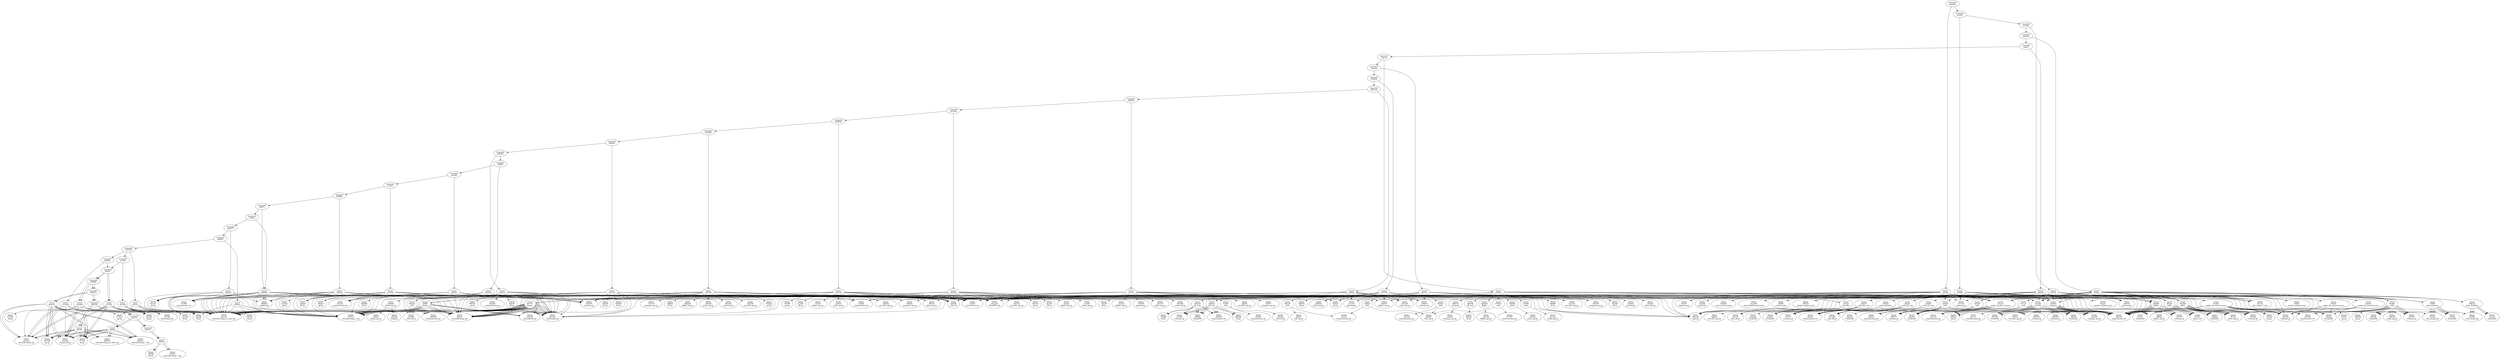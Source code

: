 digraph G {
    "[commit]\n8dedae" -> "[tree]\naefd2b"
    "[tree]\naefd2b" -> "[blob]\nf3c991\nIngress.yaml"
    "[tree]\naefd2b" -> "[blob]\n67a1a8\nREADME.md"
    "[tree]\naefd2b" -> "[tree]\n7aa445\naircrafts"
    "[tree]\n7aa445\naircrafts" -> "[blob]\n0b7f0b\nDockerfile"
    "[tree]\n7aa445\naircrafts" -> "[blob]\nf2451c\naircrafts_api.py"
    "[tree]\n7aa445\naircrafts" -> "[blob]\ndbe52f\nrequirements.txt"
    "[tree]\n7aa445\naircrafts" -> "[blob]\n465b26\nschemas.py"
    "[tree]\naefd2b" -> "[blob]\nba3e98\nauth-database-pod.yaml"
    "[tree]\naefd2b" -> "[tree]\nabf2b9\nauth"
    "[tree]\nabf2b9\nauth" -> "[blob]\n2f4360\nDockerfile"
    "[tree]\nabf2b9\nauth" -> "[blob]\nac9553\nauthentication.py"
    "[tree]\nabf2b9\nauth" -> "[blob]\ndbe52f\nrequirements.txt"
    "[tree]\nabf2b9\nauth" -> "[blob]\n446f15\nschemas.py"
    "[tree]\naefd2b" -> "[tree]\n076ff7\nauth_database"
    "[tree]\n076ff7\nauth_database" -> "[blob]\nc02ed1\nDockerfile"
    "[tree]\n076ff7\nauth_database" -> "[blob]\n751fe2\nauth_dump.sql"
    "[tree]\naefd2b" -> "[tree]\na38c67\nauth_db_cont"
    "[tree]\na38c67\nauth_db_cont" -> "[blob]\nf1e605\nDockerfile"
    "[tree]\na38c67\nauth_db_cont" -> "[blob]\nf0c538\nauth_db.py"
    "[tree]\na38c67\nauth_db_cont" -> "[blob]\n6d4cef\nrequirements.txt"
    "[tree]\na38c67\nauth_db_cont" -> "[blob]\n7921c1\nschemas.py"
    "[tree]\naefd2b" -> "[blob]\n9ea0e8\nauth_service.yaml"
    "[tree]\naefd2b" -> "[tree]\n22069a\ncompany"
    "[tree]\n22069a\ncompany" -> "[blob]\nc082f0\nDockerfile"
    "[tree]\n22069a\ncompany" -> "[blob]\nfa22d9\ncompany_api.py"
    "[tree]\n22069a\ncompany" -> "[blob]\ndbe52f\nrequirements.txt"
    "[tree]\n22069a\ncompany" -> "[blob]\n6446bf\nschemas.py"
    "[tree]\naefd2b" -> "[tree]\nb0b5a5\ndb_cont"
    "[tree]\nb0b5a5\ndb_cont" -> "[blob]\ne8f8b9\nDockerfile"
    "[tree]\nb0b5a5\ndb_cont" -> "[blob]\n75efd6\ndb.py"
    "[tree]\nb0b5a5\ndb_cont" -> "[blob]\n0408e0\nrequirements.txt"
    "[tree]\nb0b5a5\ndb_cont" -> "[blob]\ne524f3\nschemas.py"
    "[tree]\naefd2b" -> "[blob]\ndf7ca0\ndoc_comp_v1.yml"
    "[tree]\naefd2b" -> "[blob]\ne9532f\ndocker-compose.yml"
    "[tree]\naefd2b" -> "[tree]\nb0e751\ndumps"
    "[tree]\nb0e751\ndumps" -> "[blob]\n6421ba\nback-dump.sql"
    "[tree]\nb0e751\ndumps" -> "[blob]\na5a356\nmariadb-du.sql"
    "[tree]\nb0e751\ndumps" -> "[blob]\n398cb7\nmariadb-dump.sql"
    "[tree]\nb0e751\ndumps" -> "[blob]\na70537\nmariadb-dump_1.sql"
    "[tree]\nb0e751\ndumps" -> "[blob]\n8cbc6a\nmariadb-dump_no_data.sql"
    "[tree]\naefd2b" -> "[tree]\nefb486\nflights"
    "[tree]\nefb486\nflights" -> "[blob]\n0cf1ec\nDockerfile"
    "[tree]\nefb486\nflights" -> "[blob]\n99fb2b\nflights_api.py"
    "[tree]\nefb486\nflights" -> "[blob]\ndbe52f\nrequirements.txt"
    "[tree]\nefb486\nflights" -> "[blob]\n130355\nschemas.py"
    "[tree]\naefd2b" -> "[blob]\n1d17d7\ngateway.py"
    "[tree]\naefd2b" -> "[blob]\n092aa6\nlogic.py"
    "[tree]\naefd2b" -> "[tree]\n279b45\nmain_database"
    "[tree]\n279b45\nmain_database" -> "[blob]\n4a9a4b\nDockerfile"
    "[tree]\n279b45\nmain_database" -> "[blob]\n9f7f68\nback_dump.sql"
    "[tree]\naefd2b" -> "[tree]\n38dafe\nnginx"
    "[tree]\n38dafe\nnginx" -> "[blob]\n510fb7\nnginx.conf"
    "[tree]\naefd2b" -> "[tree]\n36cdb8\npilots"
    "[tree]\n36cdb8\npilots" -> "[blob]\n3df8e3\nDockerfile"
    "[tree]\n36cdb8\npilots" -> "[blob]\n0f3e5c\npilots_api.py"
    "[tree]\n36cdb8\npilots" -> "[blob]\ndbe52f\nrequirements.txt"
    "[tree]\n36cdb8\npilots" -> "[blob]\n759e90\nschemas.py"
    "[tree]\naefd2b" -> "[blob]\n9ce54f\npod.yaml"
    "[tree]\naefd2b" -> "[tree]\nfec864\nranks"
    "[tree]\nfec864\nranks" -> "[blob]\n56ef29\nDockerfile"
    "[tree]\nfec864\nranks" -> "[blob]\n7bbb34\nranks_api.py"
    "[tree]\nfec864\nranks" -> "[blob]\ndbe52f\nrequirements.txt"
    "[tree]\nfec864\nranks" -> "[blob]\n2b3f74\nschemas.py"
    "[tree]\naefd2b" -> "[blob]\ndbe52f\nrequirements.txt"
    "[tree]\naefd2b" -> "[blob]\n38c5ab\nschemas.py"
    "[tree]\naefd2b" -> "[blob]\na66ff5\nservice.yaml"
    "[tree]\naefd2b" -> "[tree]\n18cae3\nsingle_api_last_version"
    "[tree]\n18cae3\nsingle_api_last_version" -> "[blob]\n3db6a3\napi.py"
    "[tree]\naefd2b" -> "[tree]\n9e46cf\nsingle_api_microservices"
    "[tree]\n9e46cf\nsingle_api_microservices" -> "[blob]\nf5e5ed\nDockerfile"
    "[tree]\n9e46cf\nsingle_api_microservices" -> "[blob]\nc23bc6\napi.py"
    "[tree]\n9e46cf\nsingle_api_microservices" -> "[blob]\n092aa6\nlogic.py"
    "[tree]\n9e46cf\nsingle_api_microservices" -> "[blob]\ned3338\nrequirements.txt"
    "[tree]\n9e46cf\nsingle_api_microservices" -> "[blob]\n38c5ab\nschemas.py"
    "[tree]\naefd2b" -> "[blob]\n4a05fb\nstart.sh"
    "[tree]\naefd2b" -> "[blob]\nc1d4b1\ntravelot.service"
    "[commit]\n8dedae" -> "[commit]\nca2e82"
    "[commit]\nca2e82" -> "[tree]\n5f3d96"
    "[tree]\n5f3d96" -> "[blob]\nf3c991\nIngress.yaml"
    "[tree]\n5f3d96" -> "[blob]\n67a1a8\nREADME.md"
    "[tree]\n5f3d96" -> "[tree]\n7aa445\naircrafts"
    "[tree]\n7aa445\naircrafts" -> "[blob]\n0b7f0b\nDockerfile"
    "[tree]\n7aa445\naircrafts" -> "[blob]\nf2451c\naircrafts_api.py"
    "[tree]\n7aa445\naircrafts" -> "[blob]\ndbe52f\nrequirements.txt"
    "[tree]\n7aa445\naircrafts" -> "[blob]\n465b26\nschemas.py"
    "[tree]\n5f3d96" -> "[blob]\nba3e98\nauth-database-pod.yaml"
    "[tree]\n5f3d96" -> "[tree]\nabf2b9\nauth"
    "[tree]\nabf2b9\nauth" -> "[blob]\n2f4360\nDockerfile"
    "[tree]\nabf2b9\nauth" -> "[blob]\nac9553\nauthentication.py"
    "[tree]\nabf2b9\nauth" -> "[blob]\ndbe52f\nrequirements.txt"
    "[tree]\nabf2b9\nauth" -> "[blob]\n446f15\nschemas.py"
    "[tree]\n5f3d96" -> "[tree]\n076ff7\nauth_database"
    "[tree]\n076ff7\nauth_database" -> "[blob]\nc02ed1\nDockerfile"
    "[tree]\n076ff7\nauth_database" -> "[blob]\n751fe2\nauth_dump.sql"
    "[tree]\n5f3d96" -> "[tree]\na38c67\nauth_db_cont"
    "[tree]\na38c67\nauth_db_cont" -> "[blob]\nf1e605\nDockerfile"
    "[tree]\na38c67\nauth_db_cont" -> "[blob]\nf0c538\nauth_db.py"
    "[tree]\na38c67\nauth_db_cont" -> "[blob]\n6d4cef\nrequirements.txt"
    "[tree]\na38c67\nauth_db_cont" -> "[blob]\n7921c1\nschemas.py"
    "[tree]\n5f3d96" -> "[blob]\n9ea0e8\nauth_service.yaml"
    "[tree]\n5f3d96" -> "[tree]\n22069a\ncompany"
    "[tree]\n22069a\ncompany" -> "[blob]\nc082f0\nDockerfile"
    "[tree]\n22069a\ncompany" -> "[blob]\nfa22d9\ncompany_api.py"
    "[tree]\n22069a\ncompany" -> "[blob]\ndbe52f\nrequirements.txt"
    "[tree]\n22069a\ncompany" -> "[blob]\n6446bf\nschemas.py"
    "[tree]\n5f3d96" -> "[tree]\nb0b5a5\ndb_cont"
    "[tree]\nb0b5a5\ndb_cont" -> "[blob]\ne8f8b9\nDockerfile"
    "[tree]\nb0b5a5\ndb_cont" -> "[blob]\n75efd6\ndb.py"
    "[tree]\nb0b5a5\ndb_cont" -> "[blob]\n0408e0\nrequirements.txt"
    "[tree]\nb0b5a5\ndb_cont" -> "[blob]\ne524f3\nschemas.py"
    "[tree]\n5f3d96" -> "[blob]\ndf7ca0\ndoc_comp_v1.yml"
    "[tree]\n5f3d96" -> "[blob]\ne9532f\ndocker-compose.yml"
    "[tree]\n5f3d96" -> "[tree]\nb0e751\ndumps"
    "[tree]\nb0e751\ndumps" -> "[blob]\n6421ba\nback-dump.sql"
    "[tree]\nb0e751\ndumps" -> "[blob]\na5a356\nmariadb-du.sql"
    "[tree]\nb0e751\ndumps" -> "[blob]\n398cb7\nmariadb-dump.sql"
    "[tree]\nb0e751\ndumps" -> "[blob]\na70537\nmariadb-dump_1.sql"
    "[tree]\nb0e751\ndumps" -> "[blob]\n8cbc6a\nmariadb-dump_no_data.sql"
    "[tree]\n5f3d96" -> "[tree]\nefb486\nflights"
    "[tree]\nefb486\nflights" -> "[blob]\n0cf1ec\nDockerfile"
    "[tree]\nefb486\nflights" -> "[blob]\n99fb2b\nflights_api.py"
    "[tree]\nefb486\nflights" -> "[blob]\ndbe52f\nrequirements.txt"
    "[tree]\nefb486\nflights" -> "[blob]\n130355\nschemas.py"
    "[tree]\n5f3d96" -> "[blob]\n1d17d7\ngateway.py"
    "[tree]\n5f3d96" -> "[blob]\n092aa6\nlogic.py"
    "[tree]\n5f3d96" -> "[tree]\nd8672e\nmain_database"
    "[tree]\nd8672e\nmain_database" -> "[blob]\n351a3f\nDockerfile"
    "[tree]\nd8672e\nmain_database" -> "[blob]\n9f7f68\nback_dump.sql"
    "[tree]\n5f3d96" -> "[tree]\n38dafe\nnginx"
    "[tree]\n38dafe\nnginx" -> "[blob]\n510fb7\nnginx.conf"
    "[tree]\n5f3d96" -> "[tree]\n36cdb8\npilots"
    "[tree]\n36cdb8\npilots" -> "[blob]\n3df8e3\nDockerfile"
    "[tree]\n36cdb8\npilots" -> "[blob]\n0f3e5c\npilots_api.py"
    "[tree]\n36cdb8\npilots" -> "[blob]\ndbe52f\nrequirements.txt"
    "[tree]\n36cdb8\npilots" -> "[blob]\n759e90\nschemas.py"
    "[tree]\n5f3d96" -> "[blob]\n9ce54f\npod.yaml"
    "[tree]\n5f3d96" -> "[tree]\nfec864\nranks"
    "[tree]\nfec864\nranks" -> "[blob]\n56ef29\nDockerfile"
    "[tree]\nfec864\nranks" -> "[blob]\n7bbb34\nranks_api.py"
    "[tree]\nfec864\nranks" -> "[blob]\ndbe52f\nrequirements.txt"
    "[tree]\nfec864\nranks" -> "[blob]\n2b3f74\nschemas.py"
    "[tree]\n5f3d96" -> "[blob]\ndbe52f\nrequirements.txt"
    "[tree]\n5f3d96" -> "[blob]\n38c5ab\nschemas.py"
    "[tree]\n5f3d96" -> "[blob]\na66ff5\nservice.yaml"
    "[tree]\n5f3d96" -> "[tree]\n18cae3\nsingle_api_last_version"
    "[tree]\n18cae3\nsingle_api_last_version" -> "[blob]\n3db6a3\napi.py"
    "[tree]\n5f3d96" -> "[tree]\n9e46cf\nsingle_api_microservices"
    "[tree]\n9e46cf\nsingle_api_microservices" -> "[blob]\nf5e5ed\nDockerfile"
    "[tree]\n9e46cf\nsingle_api_microservices" -> "[blob]\nc23bc6\napi.py"
    "[tree]\n9e46cf\nsingle_api_microservices" -> "[blob]\n092aa6\nlogic.py"
    "[tree]\n9e46cf\nsingle_api_microservices" -> "[blob]\ned3338\nrequirements.txt"
    "[tree]\n9e46cf\nsingle_api_microservices" -> "[blob]\n38c5ab\nschemas.py"
    "[tree]\n5f3d96" -> "[blob]\n4a05fb\nstart.sh"
    "[tree]\n5f3d96" -> "[blob]\nc1d4b1\ntravelot.service"
    "[commit]\nca2e82" -> "[commit]\n91d3fa"
    "[commit]\n91d3fa" -> "[tree]\nf2875f"
    "[tree]\nf2875f" -> "[blob]\n67a1a8\nREADME.md"
    "[tree]\nf2875f" -> "[tree]\n7aa445\naircrafts"
    "[tree]\n7aa445\naircrafts" -> "[blob]\n0b7f0b\nDockerfile"
    "[tree]\n7aa445\naircrafts" -> "[blob]\nf2451c\naircrafts_api.py"
    "[tree]\n7aa445\naircrafts" -> "[blob]\ndbe52f\nrequirements.txt"
    "[tree]\n7aa445\naircrafts" -> "[blob]\n465b26\nschemas.py"
    "[tree]\nf2875f" -> "[tree]\n317c51\nauth"
    "[tree]\n317c51\nauth" -> "[blob]\n2f4360\nDockerfile"
    "[tree]\n317c51\nauth" -> "[blob]\n6ac7cc\nauthentication.py"
    "[tree]\n317c51\nauth" -> "[blob]\ndbe52f\nrequirements.txt"
    "[tree]\n317c51\nauth" -> "[blob]\n446f15\nschemas.py"
    "[tree]\nf2875f" -> "[tree]\n076ff7\nauth_database"
    "[tree]\n076ff7\nauth_database" -> "[blob]\nc02ed1\nDockerfile"
    "[tree]\n076ff7\nauth_database" -> "[blob]\n751fe2\nauth_dump.sql"
    "[tree]\nf2875f" -> "[tree]\nd5fc0e\nauth_db_cont"
    "[tree]\nd5fc0e\nauth_db_cont" -> "[blob]\nf1e605\nDockerfile"
    "[tree]\nd5fc0e\nauth_db_cont" -> "[blob]\n0512d0\nauth_db.py"
    "[tree]\nd5fc0e\nauth_db_cont" -> "[blob]\n6d4cef\nrequirements.txt"
    "[tree]\nd5fc0e\nauth_db_cont" -> "[blob]\n7921c1\nschemas.py"
    "[tree]\nf2875f" -> "[tree]\n22069a\ncompany"
    "[tree]\n22069a\ncompany" -> "[blob]\nc082f0\nDockerfile"
    "[tree]\n22069a\ncompany" -> "[blob]\nfa22d9\ncompany_api.py"
    "[tree]\n22069a\ncompany" -> "[blob]\ndbe52f\nrequirements.txt"
    "[tree]\n22069a\ncompany" -> "[blob]\n6446bf\nschemas.py"
    "[tree]\nf2875f" -> "[tree]\nd4d3c5\ndb_cont"
    "[tree]\nd4d3c5\ndb_cont" -> "[blob]\ne8f8b9\nDockerfile"
    "[tree]\nd4d3c5\ndb_cont" -> "[blob]\n690bde\ndb.py"
    "[tree]\nd4d3c5\ndb_cont" -> "[blob]\n0408e0\nrequirements.txt"
    "[tree]\nd4d3c5\ndb_cont" -> "[blob]\ne524f3\nschemas.py"
    "[tree]\nf2875f" -> "[blob]\ndf7ca0\ndoc_comp_v1.yml"
    "[tree]\nf2875f" -> "[blob]\nbfffa8\ndocker-compose.yml"
    "[tree]\nf2875f" -> "[tree]\nb0e751\ndumps"
    "[tree]\nb0e751\ndumps" -> "[blob]\n6421ba\nback-dump.sql"
    "[tree]\nb0e751\ndumps" -> "[blob]\na5a356\nmariadb-du.sql"
    "[tree]\nb0e751\ndumps" -> "[blob]\n398cb7\nmariadb-dump.sql"
    "[tree]\nb0e751\ndumps" -> "[blob]\na70537\nmariadb-dump_1.sql"
    "[tree]\nb0e751\ndumps" -> "[blob]\n8cbc6a\nmariadb-dump_no_data.sql"
    "[tree]\nf2875f" -> "[tree]\nefb486\nflights"
    "[tree]\nefb486\nflights" -> "[blob]\n0cf1ec\nDockerfile"
    "[tree]\nefb486\nflights" -> "[blob]\n99fb2b\nflights_api.py"
    "[tree]\nefb486\nflights" -> "[blob]\ndbe52f\nrequirements.txt"
    "[tree]\nefb486\nflights" -> "[blob]\n130355\nschemas.py"
    "[tree]\nf2875f" -> "[blob]\n1d17d7\ngateway.py"
    "[tree]\nf2875f" -> "[blob]\n092aa6\nlogic.py"
    "[tree]\nf2875f" -> "[tree]\nd8672e\nmain_database"
    "[tree]\nd8672e\nmain_database" -> "[blob]\n351a3f\nDockerfile"
    "[tree]\nd8672e\nmain_database" -> "[blob]\n9f7f68\nback_dump.sql"
    "[tree]\nf2875f" -> "[tree]\n38dafe\nnginx"
    "[tree]\n38dafe\nnginx" -> "[blob]\n510fb7\nnginx.conf"
    "[tree]\nf2875f" -> "[tree]\n36cdb8\npilots"
    "[tree]\n36cdb8\npilots" -> "[blob]\n3df8e3\nDockerfile"
    "[tree]\n36cdb8\npilots" -> "[blob]\n0f3e5c\npilots_api.py"
    "[tree]\n36cdb8\npilots" -> "[blob]\ndbe52f\nrequirements.txt"
    "[tree]\n36cdb8\npilots" -> "[blob]\n759e90\nschemas.py"
    "[tree]\nf2875f" -> "[tree]\nfec864\nranks"
    "[tree]\nfec864\nranks" -> "[blob]\n56ef29\nDockerfile"
    "[tree]\nfec864\nranks" -> "[blob]\n7bbb34\nranks_api.py"
    "[tree]\nfec864\nranks" -> "[blob]\ndbe52f\nrequirements.txt"
    "[tree]\nfec864\nranks" -> "[blob]\n2b3f74\nschemas.py"
    "[tree]\nf2875f" -> "[blob]\ndbe52f\nrequirements.txt"
    "[tree]\nf2875f" -> "[blob]\n38c5ab\nschemas.py"
    "[tree]\nf2875f" -> "[tree]\n18cae3\nsingle_api_last_version"
    "[tree]\n18cae3\nsingle_api_last_version" -> "[blob]\n3db6a3\napi.py"
    "[tree]\nf2875f" -> "[tree]\n43f240\nsingle_api_microservices"
    "[tree]\n43f240\nsingle_api_microservices" -> "[blob]\nf5e5ed\nDockerfile"
    "[tree]\n43f240\nsingle_api_microservices" -> "[blob]\n67ef11\napi.py"
    "[tree]\n43f240\nsingle_api_microservices" -> "[blob]\n092aa6\nlogic.py"
    "[tree]\n43f240\nsingle_api_microservices" -> "[blob]\ned3338\nrequirements.txt"
    "[tree]\n43f240\nsingle_api_microservices" -> "[blob]\n38c5ab\nschemas.py"
    "[tree]\nf2875f" -> "[blob]\n4a05fb\nstart.sh"
    "[tree]\nf2875f" -> "[blob]\nc1d4b1\ntravelot.service"
    "[commit]\n91d3fa" -> "[commit]\n30e625"
    "[commit]\n30e625" -> "[tree]\n3fc9aa"
    "[tree]\n3fc9aa" -> "[blob]\n67a1a8\nREADME.md"
    "[tree]\n3fc9aa" -> "[tree]\n7aa445\naircrafts"
    "[tree]\n7aa445\naircrafts" -> "[blob]\n0b7f0b\nDockerfile"
    "[tree]\n7aa445\naircrafts" -> "[blob]\nf2451c\naircrafts_api.py"
    "[tree]\n7aa445\naircrafts" -> "[blob]\ndbe52f\nrequirements.txt"
    "[tree]\n7aa445\naircrafts" -> "[blob]\n465b26\nschemas.py"
    "[tree]\n3fc9aa" -> "[tree]\n530367\nauth"
    "[tree]\n530367\nauth" -> "[blob]\n2f4360\nDockerfile"
    "[tree]\n530367\nauth" -> "[blob]\n92a135\nauthentication.py"
    "[tree]\n530367\nauth" -> "[blob]\ndbe52f\nrequirements.txt"
    "[tree]\n530367\nauth" -> "[blob]\n446f15\nschemas.py"
    "[tree]\n3fc9aa" -> "[tree]\n076ff7\nauth_database"
    "[tree]\n076ff7\nauth_database" -> "[blob]\nc02ed1\nDockerfile"
    "[tree]\n076ff7\nauth_database" -> "[blob]\n751fe2\nauth_dump.sql"
    "[tree]\n3fc9aa" -> "[tree]\nd5fc0e\nauth_db_cont"
    "[tree]\nd5fc0e\nauth_db_cont" -> "[blob]\nf1e605\nDockerfile"
    "[tree]\nd5fc0e\nauth_db_cont" -> "[blob]\n0512d0\nauth_db.py"
    "[tree]\nd5fc0e\nauth_db_cont" -> "[blob]\n6d4cef\nrequirements.txt"
    "[tree]\nd5fc0e\nauth_db_cont" -> "[blob]\n7921c1\nschemas.py"
    "[tree]\n3fc9aa" -> "[tree]\n22069a\ncompany"
    "[tree]\n22069a\ncompany" -> "[blob]\nc082f0\nDockerfile"
    "[tree]\n22069a\ncompany" -> "[blob]\nfa22d9\ncompany_api.py"
    "[tree]\n22069a\ncompany" -> "[blob]\ndbe52f\nrequirements.txt"
    "[tree]\n22069a\ncompany" -> "[blob]\n6446bf\nschemas.py"
    "[tree]\n3fc9aa" -> "[tree]\nd4d3c5\ndb_cont"
    "[tree]\nd4d3c5\ndb_cont" -> "[blob]\ne8f8b9\nDockerfile"
    "[tree]\nd4d3c5\ndb_cont" -> "[blob]\n690bde\ndb.py"
    "[tree]\nd4d3c5\ndb_cont" -> "[blob]\n0408e0\nrequirements.txt"
    "[tree]\nd4d3c5\ndb_cont" -> "[blob]\ne524f3\nschemas.py"
    "[tree]\n3fc9aa" -> "[blob]\ndf7ca0\ndoc_comp_v1.yml"
    "[tree]\n3fc9aa" -> "[blob]\nbfffa8\ndocker-compose.yml"
    "[tree]\n3fc9aa" -> "[tree]\nb0e751\ndumps"
    "[tree]\nb0e751\ndumps" -> "[blob]\n6421ba\nback-dump.sql"
    "[tree]\nb0e751\ndumps" -> "[blob]\na5a356\nmariadb-du.sql"
    "[tree]\nb0e751\ndumps" -> "[blob]\n398cb7\nmariadb-dump.sql"
    "[tree]\nb0e751\ndumps" -> "[blob]\na70537\nmariadb-dump_1.sql"
    "[tree]\nb0e751\ndumps" -> "[blob]\n8cbc6a\nmariadb-dump_no_data.sql"
    "[tree]\n3fc9aa" -> "[tree]\nefb486\nflights"
    "[tree]\nefb486\nflights" -> "[blob]\n0cf1ec\nDockerfile"
    "[tree]\nefb486\nflights" -> "[blob]\n99fb2b\nflights_api.py"
    "[tree]\nefb486\nflights" -> "[blob]\ndbe52f\nrequirements.txt"
    "[tree]\nefb486\nflights" -> "[blob]\n130355\nschemas.py"
    "[tree]\n3fc9aa" -> "[blob]\nc045eb\ngateway.py"
    "[tree]\n3fc9aa" -> "[blob]\n092aa6\nlogic.py"
    "[tree]\n3fc9aa" -> "[tree]\nd8672e\nmain_database"
    "[tree]\nd8672e\nmain_database" -> "[blob]\n351a3f\nDockerfile"
    "[tree]\nd8672e\nmain_database" -> "[blob]\n9f7f68\nback_dump.sql"
    "[tree]\n3fc9aa" -> "[tree]\n38dafe\nnginx"
    "[tree]\n38dafe\nnginx" -> "[blob]\n510fb7\nnginx.conf"
    "[tree]\n3fc9aa" -> "[tree]\n36cdb8\npilots"
    "[tree]\n36cdb8\npilots" -> "[blob]\n3df8e3\nDockerfile"
    "[tree]\n36cdb8\npilots" -> "[blob]\n0f3e5c\npilots_api.py"
    "[tree]\n36cdb8\npilots" -> "[blob]\ndbe52f\nrequirements.txt"
    "[tree]\n36cdb8\npilots" -> "[blob]\n759e90\nschemas.py"
    "[tree]\n3fc9aa" -> "[tree]\nfec864\nranks"
    "[tree]\nfec864\nranks" -> "[blob]\n56ef29\nDockerfile"
    "[tree]\nfec864\nranks" -> "[blob]\n7bbb34\nranks_api.py"
    "[tree]\nfec864\nranks" -> "[blob]\ndbe52f\nrequirements.txt"
    "[tree]\nfec864\nranks" -> "[blob]\n2b3f74\nschemas.py"
    "[tree]\n3fc9aa" -> "[blob]\ndbe52f\nrequirements.txt"
    "[tree]\n3fc9aa" -> "[blob]\n38c5ab\nschemas.py"
    "[tree]\n3fc9aa" -> "[tree]\n18cae3\nsingle_api_last_version"
    "[tree]\n18cae3\nsingle_api_last_version" -> "[blob]\n3db6a3\napi.py"
    "[tree]\n3fc9aa" -> "[tree]\nca5054\nsingle_api_microservices"
    "[tree]\nca5054\nsingle_api_microservices" -> "[blob]\nf5e5ed\nDockerfile"
    "[tree]\nca5054\nsingle_api_microservices" -> "[blob]\n63695d\napi.py"
    "[tree]\nca5054\nsingle_api_microservices" -> "[blob]\n092aa6\nlogic.py"
    "[tree]\nca5054\nsingle_api_microservices" -> "[blob]\ned3338\nrequirements.txt"
    "[tree]\nca5054\nsingle_api_microservices" -> "[blob]\n38c5ab\nschemas.py"
    "[tree]\n3fc9aa" -> "[blob]\n4a05fb\nstart.sh"
    "[tree]\n3fc9aa" -> "[blob]\nc1d4b1\ntravelot.service"
    "[commit]\n30e625" -> "[commit]\ncafb1f"
    "[commit]\ncafb1f" -> "[tree]\nffb0db"
    "[tree]\nffb0db" -> "[blob]\n67a1a8\nREADME.md"
    "[tree]\nffb0db" -> "[tree]\n7aa445\naircrafts"
    "[tree]\n7aa445\naircrafts" -> "[blob]\n0b7f0b\nDockerfile"
    "[tree]\n7aa445\naircrafts" -> "[blob]\nf2451c\naircrafts_api.py"
    "[tree]\n7aa445\naircrafts" -> "[blob]\ndbe52f\nrequirements.txt"
    "[tree]\n7aa445\naircrafts" -> "[blob]\n465b26\nschemas.py"
    "[tree]\nffb0db" -> "[tree]\n530367\nauth"
    "[tree]\n530367\nauth" -> "[blob]\n2f4360\nDockerfile"
    "[tree]\n530367\nauth" -> "[blob]\n92a135\nauthentication.py"
    "[tree]\n530367\nauth" -> "[blob]\ndbe52f\nrequirements.txt"
    "[tree]\n530367\nauth" -> "[blob]\n446f15\nschemas.py"
    "[tree]\nffb0db" -> "[tree]\neaf9bd\nauth_db_cont"
    "[tree]\neaf9bd\nauth_db_cont" -> "[blob]\n38a8a2\nDockerfile"
    "[tree]\neaf9bd\nauth_db_cont" -> "[blob]\n0512d0\nauth_db.py"
    "[tree]\neaf9bd\nauth_db_cont" -> "[blob]\n6d4cef\nrequirements.txt"
    "[tree]\neaf9bd\nauth_db_cont" -> "[blob]\n7921c1\nschemas.py"
    "[tree]\nffb0db" -> "[blob]\n751fe2\nauth_dump.sql"
    "[tree]\nffb0db" -> "[blob]\n9f7f68\nback_dump.sql"
    "[tree]\nffb0db" -> "[tree]\n22069a\ncompany"
    "[tree]\n22069a\ncompany" -> "[blob]\nc082f0\nDockerfile"
    "[tree]\n22069a\ncompany" -> "[blob]\nfa22d9\ncompany_api.py"
    "[tree]\n22069a\ncompany" -> "[blob]\ndbe52f\nrequirements.txt"
    "[tree]\n22069a\ncompany" -> "[blob]\n6446bf\nschemas.py"
    "[tree]\nffb0db" -> "[tree]\nd4d3c5\ndb_cont"
    "[tree]\nd4d3c5\ndb_cont" -> "[blob]\ne8f8b9\nDockerfile"
    "[tree]\nd4d3c5\ndb_cont" -> "[blob]\n690bde\ndb.py"
    "[tree]\nd4d3c5\ndb_cont" -> "[blob]\n0408e0\nrequirements.txt"
    "[tree]\nd4d3c5\ndb_cont" -> "[blob]\ne524f3\nschemas.py"
    "[tree]\nffb0db" -> "[blob]\nf4cabc\ndocker-compose.yml"
    "[tree]\nffb0db" -> "[tree]\nb0e751\ndumps"
    "[tree]\nb0e751\ndumps" -> "[blob]\n6421ba\nback-dump.sql"
    "[tree]\nb0e751\ndumps" -> "[blob]\na5a356\nmariadb-du.sql"
    "[tree]\nb0e751\ndumps" -> "[blob]\n398cb7\nmariadb-dump.sql"
    "[tree]\nb0e751\ndumps" -> "[blob]\na70537\nmariadb-dump_1.sql"
    "[tree]\nb0e751\ndumps" -> "[blob]\n8cbc6a\nmariadb-dump_no_data.sql"
    "[tree]\nffb0db" -> "[tree]\nefb486\nflights"
    "[tree]\nefb486\nflights" -> "[blob]\n0cf1ec\nDockerfile"
    "[tree]\nefb486\nflights" -> "[blob]\n99fb2b\nflights_api.py"
    "[tree]\nefb486\nflights" -> "[blob]\ndbe52f\nrequirements.txt"
    "[tree]\nefb486\nflights" -> "[blob]\n130355\nschemas.py"
    "[tree]\nffb0db" -> "[blob]\nc045eb\ngateway.py"
    "[tree]\nffb0db" -> "[blob]\n092aa6\nlogic.py"
    "[tree]\nffb0db" -> "[tree]\n38dafe\nnginx"
    "[tree]\n38dafe\nnginx" -> "[blob]\n510fb7\nnginx.conf"
    "[tree]\nffb0db" -> "[tree]\n36cdb8\npilots"
    "[tree]\n36cdb8\npilots" -> "[blob]\n3df8e3\nDockerfile"
    "[tree]\n36cdb8\npilots" -> "[blob]\n0f3e5c\npilots_api.py"
    "[tree]\n36cdb8\npilots" -> "[blob]\ndbe52f\nrequirements.txt"
    "[tree]\n36cdb8\npilots" -> "[blob]\n759e90\nschemas.py"
    "[tree]\nffb0db" -> "[tree]\nfec864\nranks"
    "[tree]\nfec864\nranks" -> "[blob]\n56ef29\nDockerfile"
    "[tree]\nfec864\nranks" -> "[blob]\n7bbb34\nranks_api.py"
    "[tree]\nfec864\nranks" -> "[blob]\ndbe52f\nrequirements.txt"
    "[tree]\nfec864\nranks" -> "[blob]\n2b3f74\nschemas.py"
    "[tree]\nffb0db" -> "[blob]\ndbe52f\nrequirements.txt"
    "[tree]\nffb0db" -> "[blob]\n38c5ab\nschemas.py"
    "[tree]\nffb0db" -> "[tree]\n18cae3\nsingle_api_last_version"
    "[tree]\n18cae3\nsingle_api_last_version" -> "[blob]\n3db6a3\napi.py"
    "[tree]\nffb0db" -> "[blob]\n4a05fb\nstart.sh"
    "[tree]\nffb0db" -> "[blob]\nc1d4b1\ntravelot.service"
    "[commit]\ncafb1f" -> "[commit]\n70acc4"
    "[commit]\n70acc4" -> "[tree]\n239672"
    "[tree]\n239672" -> "[blob]\n67a1a8\nREADME.md"
    "[tree]\n239672" -> "[tree]\n2c0dcf\naircrafts"
    "[tree]\n2c0dcf\naircrafts" -> "[blob]\nfdd8e4\naircrafts_api.py"
    "[tree]\n239672" -> "[tree]\n878431\nauth"
    "[tree]\n878431\nauth" -> "[blob]\nb94207\nauth_db.py"
    "[tree]\n878431\nauth" -> "[blob]\ne77097\nauthentication.py"
    "[tree]\n239672" -> "[tree]\n6d972d\ncompany"
    "[tree]\n6d972d\ncompany" -> "[blob]\n6f2fa6\ncompany_api.py"
    "[tree]\n239672" -> "[tree]\n99e000\ndb_cont"
    "[tree]\n99e000\ndb_cont" -> "[blob]\n400a8c\ndb.py"
    "[tree]\n239672" -> "[tree]\nb0e751\ndumps"
    "[tree]\nb0e751\ndumps" -> "[blob]\n6421ba\nback-dump.sql"
    "[tree]\nb0e751\ndumps" -> "[blob]\na5a356\nmariadb-du.sql"
    "[tree]\nb0e751\ndumps" -> "[blob]\n398cb7\nmariadb-dump.sql"
    "[tree]\nb0e751\ndumps" -> "[blob]\na70537\nmariadb-dump_1.sql"
    "[tree]\nb0e751\ndumps" -> "[blob]\n8cbc6a\nmariadb-dump_no_data.sql"
    "[tree]\n239672" -> "[tree]\n663454\nflights"
    "[tree]\n663454\nflights" -> "[blob]\nfab10d\nflights_api.py"
    "[tree]\n239672" -> "[blob]\nc045eb\ngateway.py"
    "[tree]\n239672" -> "[blob]\n092aa6\nlogic.py"
    "[tree]\n239672" -> "[tree]\nf5836d\npilots"
    "[tree]\nf5836d\npilots" -> "[blob]\n13d47a\npilots_api.py"
    "[tree]\n239672" -> "[tree]\n5746f8\nranks"
    "[tree]\n5746f8\nranks" -> "[blob]\n2b1cdc\nranks_api.py"
    "[tree]\n239672" -> "[blob]\ndbe52f\nrequirements.txt"
    "[tree]\n239672" -> "[blob]\n38c5ab\nschemas.py"
    "[tree]\n239672" -> "[tree]\n18cae3\nsingle_api_last_version"
    "[tree]\n18cae3\nsingle_api_last_version" -> "[blob]\n3db6a3\napi.py"
    "[tree]\n239672" -> "[blob]\n4a05fb\nstart.sh"
    "[tree]\n239672" -> "[blob]\nc1d4b1\ntravelot.service"
    "[commit]\n70acc4" -> "[commit]\n74ee50"
    "[commit]\n74ee50" -> "[tree]\n38c274"
    "[tree]\n38c274" -> "[blob]\n67a1a8\nREADME.md"
    "[tree]\n38c274" -> "[blob]\n4112b2\naircrafts_api.py"
    "[tree]\n38c274" -> "[blob]\n1b30cc\napi.py"
    "[tree]\n38c274" -> "[tree]\n9d28e3\nauth"
    "[tree]\n9d28e3\nauth" -> "[blob]\nb94207\nauth_db.py"
    "[tree]\n9d28e3\nauth" -> "[blob]\n1dc576\nauthentication.py"
    "[tree]\n38c274" -> "[blob]\n202c00\ncompany_api.py"
    "[tree]\n38c274" -> "[blob]\n743ad9\ndb.py"
    "[tree]\n38c274" -> "[tree]\nb0e751\ndumps"
    "[tree]\nb0e751\ndumps" -> "[blob]\n6421ba\nback-dump.sql"
    "[tree]\nb0e751\ndumps" -> "[blob]\na5a356\nmariadb-du.sql"
    "[tree]\nb0e751\ndumps" -> "[blob]\n398cb7\nmariadb-dump.sql"
    "[tree]\nb0e751\ndumps" -> "[blob]\na70537\nmariadb-dump_1.sql"
    "[tree]\nb0e751\ndumps" -> "[blob]\n8cbc6a\nmariadb-dump_no_data.sql"
    "[tree]\n38c274" -> "[blob]\n4e6937\nflights_api.py"
    "[tree]\n38c274" -> "[blob]\n09a6c4\ngateway.py"
    "[tree]\n38c274" -> "[blob]\n092aa6\nlogic.py"
    "[tree]\n38c274" -> "[blob]\n256aa9\npilots_api.py"
    "[tree]\n38c274" -> "[blob]\n442cd4\nranks_api.py"
    "[tree]\n38c274" -> "[blob]\ndbe52f\nrequirements.txt"
    "[tree]\n38c274" -> "[blob]\n704b8a\nschemas.py"
    "[tree]\n38c274" -> "[blob]\n4a05fb\nstart.sh"
    "[tree]\n38c274" -> "[blob]\nc1d4b1\ntravelot.service"
    "[commit]\n74ee50" -> "[commit]\n67903f"
    "[commit]\n67903f" -> "[tree]\nb7957b"
    "[tree]\nb7957b" -> "[blob]\n67a1a8\nREADME.md"
    "[tree]\nb7957b" -> "[blob]\n4112b2\naircrafts_api.py"
    "[tree]\nb7957b" -> "[blob]\n1b30cc\napi.py"
    "[tree]\nb7957b" -> "[tree]\nba80ef\nauth"
    "[tree]\nba80ef\nauth" -> "[blob]\nb94207\nauth_db.py"
    "[tree]\nba80ef\nauth" -> "[blob]\n7bc2f7\nauthentication.py"
    "[tree]\nb7957b" -> "[blob]\n202c00\ncompany_api.py"
    "[tree]\nb7957b" -> "[blob]\n468681\ndb.py"
    "[tree]\nb7957b" -> "[tree]\nb0e751\ndumps"
    "[tree]\nb0e751\ndumps" -> "[blob]\n6421ba\nback-dump.sql"
    "[tree]\nb0e751\ndumps" -> "[blob]\na5a356\nmariadb-du.sql"
    "[tree]\nb0e751\ndumps" -> "[blob]\n398cb7\nmariadb-dump.sql"
    "[tree]\nb0e751\ndumps" -> "[blob]\na70537\nmariadb-dump_1.sql"
    "[tree]\nb0e751\ndumps" -> "[blob]\n8cbc6a\nmariadb-dump_no_data.sql"
    "[tree]\nb7957b" -> "[blob]\n4e6937\nflights_api.py"
    "[tree]\nb7957b" -> "[blob]\ne1c220\ngateway.py"
    "[tree]\nb7957b" -> "[blob]\n092aa6\nlogic.py"
    "[tree]\nb7957b" -> "[blob]\n54b66d\npilots_api.py"
    "[tree]\nb7957b" -> "[blob]\n442cd4\nranks_api.py"
    "[tree]\nb7957b" -> "[blob]\ndbe52f\nrequirements.txt"
    "[tree]\nb7957b" -> "[blob]\n704b8a\nschemas.py"
    "[tree]\nb7957b" -> "[blob]\n4a05fb\nstart.sh"
    "[tree]\nb7957b" -> "[blob]\nc1d4b1\ntravelot.service"
    "[commit]\n67903f" -> "[commit]\n8631a8"
    "[commit]\n8631a8" -> "[tree]\nd8f2fe"
    "[tree]\nd8f2fe" -> "[blob]\n67a1a8\nREADME.md"
    "[tree]\nd8f2fe" -> "[blob]\n4112b2\naircrafts_api.py"
    "[tree]\nd8f2fe" -> "[blob]\n1b30cc\napi.py"
    "[tree]\nd8f2fe" -> "[tree]\nd92447\nauth"
    "[tree]\nd92447\nauth" -> "[blob]\n2fb07f\nauth_db.py"
    "[tree]\nd92447\nauth" -> "[blob]\n7bc2f7\nauthentication.py"
    "[tree]\nd8f2fe" -> "[blob]\n202c00\ncompany_api.py"
    "[tree]\nd8f2fe" -> "[blob]\n96050a\ndb.py"
    "[tree]\nd8f2fe" -> "[tree]\nb0e751\ndumps"
    "[tree]\nb0e751\ndumps" -> "[blob]\n6421ba\nback-dump.sql"
    "[tree]\nb0e751\ndumps" -> "[blob]\na5a356\nmariadb-du.sql"
    "[tree]\nb0e751\ndumps" -> "[blob]\n398cb7\nmariadb-dump.sql"
    "[tree]\nb0e751\ndumps" -> "[blob]\na70537\nmariadb-dump_1.sql"
    "[tree]\nb0e751\ndumps" -> "[blob]\n8cbc6a\nmariadb-dump_no_data.sql"
    "[tree]\nd8f2fe" -> "[blob]\n4e6937\nflights_api.py"
    "[tree]\nd8f2fe" -> "[blob]\ne1c220\ngateway.py"
    "[tree]\nd8f2fe" -> "[blob]\n092aa6\nlogic.py"
    "[tree]\nd8f2fe" -> "[blob]\n54b66d\npilots_api.py"
    "[tree]\nd8f2fe" -> "[blob]\n442cd4\nranks_api.py"
    "[tree]\nd8f2fe" -> "[blob]\ndbe52f\nrequirements.txt"
    "[tree]\nd8f2fe" -> "[blob]\n704b8a\nschemas.py"
    "[tree]\nd8f2fe" -> "[blob]\n4a05fb\nstart.sh"
    "[tree]\nd8f2fe" -> "[blob]\nc1d4b1\ntravelot.service"
    "[commit]\n8631a8" -> "[commit]\n858b4e"
    "[commit]\n858b4e" -> "[tree]\n3c2c3e"
    "[tree]\n3c2c3e" -> "[blob]\n67a1a8\nREADME.md"
    "[tree]\n3c2c3e" -> "[blob]\n24fd8e\naircrafts_api.py"
    "[tree]\n3c2c3e" -> "[blob]\n1b30cc\napi.py"
    "[tree]\n3c2c3e" -> "[tree]\n7cd657\nauth"
    "[tree]\n7cd657\nauth" -> "[blob]\nb4d14c\nauth_db.py"
    "[tree]\n7cd657\nauth" -> "[blob]\nb040fc\nauthentication.py"
    "[tree]\n3c2c3e" -> "[blob]\n930fc7\ncompany_api.py"
    "[tree]\n3c2c3e" -> "[blob]\n19ce45\ndb.py"
    "[tree]\n3c2c3e" -> "[tree]\nb0e751\ndumps"
    "[tree]\nb0e751\ndumps" -> "[blob]\n6421ba\nback-dump.sql"
    "[tree]\nb0e751\ndumps" -> "[blob]\na5a356\nmariadb-du.sql"
    "[tree]\nb0e751\ndumps" -> "[blob]\n398cb7\nmariadb-dump.sql"
    "[tree]\nb0e751\ndumps" -> "[blob]\na70537\nmariadb-dump_1.sql"
    "[tree]\nb0e751\ndumps" -> "[blob]\n8cbc6a\nmariadb-dump_no_data.sql"
    "[tree]\n3c2c3e" -> "[blob]\n2acbeb\nflights_api.py"
    "[tree]\n3c2c3e" -> "[blob]\n19290f\ngateway.py"
    "[tree]\n3c2c3e" -> "[blob]\n092aa6\nlogic.py"
    "[tree]\n3c2c3e" -> "[blob]\n28c437\npilots_api.py"
    "[tree]\n3c2c3e" -> "[blob]\nb63c64\nranks_api.py"
    "[tree]\n3c2c3e" -> "[blob]\nc55b9c\nrequirements.txt"
    "[tree]\n3c2c3e" -> "[blob]\n653635\nschemas.py"
    "[tree]\n3c2c3e" -> "[blob]\n4a05fb\nstart.sh"
    "[tree]\n3c2c3e" -> "[blob]\nc1d4b1\ntravelot.service"
    "[commit]\n858b4e" -> "[commit]\n5914d4"
    "[commit]\n5914d4" -> "[tree]\n984eb9"
    "[tree]\n984eb9" -> "[blob]\n67a1a8\nREADME.md"
    "[tree]\n984eb9" -> "[blob]\n233e31\naircrafts_api.py"
    "[tree]\n984eb9" -> "[blob]\n0d25e2\napi.py"
    "[tree]\n984eb9" -> "[tree]\n9febc6\nauth"
    "[tree]\n9febc6\nauth" -> "[blob]\n5e3b86\nauth_db.py"
    "[tree]\n9febc6\nauth" -> "[blob]\n266066\nauthentication.py"
    "[tree]\n984eb9" -> "[blob]\n6421ba\nback-dump.sql"
    "[tree]\n984eb9" -> "[blob]\nf49d2b\ncompany_api.py"
    "[tree]\n984eb9" -> "[blob]\n34c10a\ndb.py"
    "[tree]\n984eb9" -> "[tree]\nf28ff2\ndumps"
    "[tree]\nf28ff2\ndumps" -> "[blob]\na5a356\nmariadb-du.sql"
    "[tree]\nf28ff2\ndumps" -> "[blob]\n398cb7\nmariadb-dump.sql"
    "[tree]\nf28ff2\ndumps" -> "[blob]\na70537\nmariadb-dump_1.sql"
    "[tree]\nf28ff2\ndumps" -> "[blob]\n8cbc6a\nmariadb-dump_no_data.sql"
    "[tree]\n984eb9" -> "[blob]\n3eada1\nflights_api.py"
    "[tree]\n984eb9" -> "[blob]\n9fb7f2\npilots_api.py"
    "[tree]\n984eb9" -> "[blob]\nea190c\nranks_api.py"
    "[tree]\n984eb9" -> "[blob]\nc55b9c\nrequirements.txt"
    "[tree]\n984eb9" -> "[blob]\n653635\nschemas.py"
    "[tree]\n984eb9" -> "[blob]\n4a05fb\nstart.sh"
    "[tree]\n984eb9" -> "[blob]\nc1d4b1\ntravelot.service"
    "[commit]\n5914d4" -> "[commit]\n69d939"
    "[commit]\n69d939" -> "[tree]\n505c2d"
    "[tree]\n505c2d" -> "[blob]\n67a1a8\nREADME.md"
    "[tree]\n505c2d" -> "[blob]\n14d6d4\naircrafts_api.py"
    "[tree]\n505c2d" -> "[blob]\n7f3d98\napi.py"
    "[tree]\n505c2d" -> "[tree]\n9febc6\nauth"
    "[tree]\n9febc6\nauth" -> "[blob]\n5e3b86\nauth_db.py"
    "[tree]\n9febc6\nauth" -> "[blob]\n266066\nauthentication.py"
    "[tree]\n505c2d" -> "[blob]\n6421ba\nback-dump.sql"
    "[tree]\n505c2d" -> "[blob]\nf49d2b\ncompany_api.py"
    "[tree]\n505c2d" -> "[blob]\necc854\ndb.py"
    "[tree]\n505c2d" -> "[tree]\nf28ff2\ndumps"
    "[tree]\nf28ff2\ndumps" -> "[blob]\na5a356\nmariadb-du.sql"
    "[tree]\nf28ff2\ndumps" -> "[blob]\n398cb7\nmariadb-dump.sql"
    "[tree]\nf28ff2\ndumps" -> "[blob]\na70537\nmariadb-dump_1.sql"
    "[tree]\nf28ff2\ndumps" -> "[blob]\n8cbc6a\nmariadb-dump_no_data.sql"
    "[tree]\n505c2d" -> "[blob]\n15fa19\nflights_api.py"
    "[tree]\n505c2d" -> "[blob]\n9fb7f2\npilots_api.py"
    "[tree]\n505c2d" -> "[blob]\n1ae5b3\nranks_api.py"
    "[tree]\n505c2d" -> "[blob]\nc55b9c\nrequirements.txt"
    "[tree]\n505c2d" -> "[blob]\n653635\nschemas.py"
    "[tree]\n505c2d" -> "[blob]\n4a05fb\nstart.sh"
    "[tree]\n505c2d" -> "[blob]\nc1d4b1\ntravelot.service"
    "[commit]\n69d939" -> "[commit]\n362489"
    "[commit]\n362489" -> "[tree]\n1d0768"
    "[tree]\n1d0768" -> "[blob]\n67a1a8\nREADME.md"
    "[tree]\n1d0768" -> "[blob]\n83c82b\naircrafts_api.py"
    "[tree]\n1d0768" -> "[blob]\n95422a\napi.py"
    "[tree]\n1d0768" -> "[tree]\n9febc6\nauth"
    "[tree]\n9febc6\nauth" -> "[blob]\n5e3b86\nauth_db.py"
    "[tree]\n9febc6\nauth" -> "[blob]\n266066\nauthentication.py"
    "[tree]\n1d0768" -> "[blob]\n6421ba\nback-dump.sql"
    "[tree]\n1d0768" -> "[blob]\na75e18\ncompany_api.py"
    "[tree]\n1d0768" -> "[blob]\nb699e3\ndb.py"
    "[tree]\n1d0768" -> "[tree]\nf28ff2\ndumps"
    "[tree]\nf28ff2\ndumps" -> "[blob]\na5a356\nmariadb-du.sql"
    "[tree]\nf28ff2\ndumps" -> "[blob]\n398cb7\nmariadb-dump.sql"
    "[tree]\nf28ff2\ndumps" -> "[blob]\na70537\nmariadb-dump_1.sql"
    "[tree]\nf28ff2\ndumps" -> "[blob]\n8cbc6a\nmariadb-dump_no_data.sql"
    "[tree]\n1d0768" -> "[blob]\n8bbba0\nflights_api.py"
    "[tree]\n1d0768" -> "[blob]\n18bc6d\npilots_api.py"
    "[tree]\n1d0768" -> "[blob]\n06aed2\nranks_api.py"
    "[tree]\n1d0768" -> "[blob]\nc55b9c\nrequirements.txt"
    "[tree]\n1d0768" -> "[blob]\n653635\nschemas.py"
    "[tree]\n1d0768" -> "[blob]\n4a05fb\nstart.sh"
    "[tree]\n1d0768" -> "[blob]\nc1d4b1\ntravelot.service"
    "[commit]\n362489" -> "[commit]\nd49024"
    "[commit]\nd49024" -> "[tree]\n92e31d"
    "[tree]\n92e31d" -> "[blob]\n67a1a8\nREADME.md"
    "[tree]\n92e31d" -> "[tree]\ncdb8d9\nadmin_tg_api"
    "[tree]\ncdb8d9\nadmin_tg_api" -> "[blob]\ne26ef1\nadmin_api.py"
    "[tree]\ncdb8d9\nadmin_tg_api" -> "[blob]\ne56a59\nconfig.py"
    "[tree]\n92e31d" -> "[blob]\nabbcf9\napi.py"
    "[tree]\n92e31d" -> "[tree]\n9febc6\nauth"
    "[tree]\n9febc6\nauth" -> "[blob]\n5e3b86\nauth_db.py"
    "[tree]\n9febc6\nauth" -> "[blob]\n266066\nauthentication.py"
    "[tree]\n92e31d" -> "[blob]\n6421ba\nback-dump.sql"
    "[tree]\n92e31d" -> "[blob]\n858e64\ndb.py"
    "[tree]\n92e31d" -> "[blob]\na5a356\nmariadb-du.sql"
    "[tree]\n92e31d" -> "[blob]\n398cb7\nmariadb-dump.sql"
    "[tree]\n92e31d" -> "[blob]\na70537\nmariadb-dump_1.sql"
    "[tree]\n92e31d" -> "[blob]\n8cbc6a\nmariadb-dump_no_data.sql"
    "[tree]\n92e31d" -> "[blob]\nc55b9c\nrequirements.txt"
    "[tree]\n92e31d" -> "[blob]\n653635\nschemas.py"
    "[tree]\n92e31d" -> "[blob]\n4a05fb\nstart.sh"
    "[tree]\n92e31d" -> "[blob]\nc1d4b1\ntravelot.service"
    "[commit]\nd49024" -> "[commit]\n0883b5"
    "[commit]\n0883b5" -> "[tree]\n41914f"
    "[tree]\n41914f" -> "[blob]\n67a1a8\nREADME.md"
    "[tree]\n41914f" -> "[blob]\n8083a2\napi.py"
    "[tree]\n41914f" -> "[blob]\n5e3b86\nauth_db.py"
    "[tree]\n41914f" -> "[blob]\n4de4fd\nauthentication.py"
    "[tree]\n41914f" -> "[blob]\n6421ba\nback-dump.sql"
    "[tree]\n41914f" -> "[blob]\nfe4c50\ndb.py"
    "[tree]\n41914f" -> "[blob]\na5a356\nmariadb-du.sql"
    "[tree]\n41914f" -> "[blob]\n398cb7\nmariadb-dump.sql"
    "[tree]\n41914f" -> "[blob]\na70537\nmariadb-dump_1.sql"
    "[tree]\n41914f" -> "[blob]\n8cbc6a\nmariadb-dump_no_data.sql"
    "[tree]\n41914f" -> "[blob]\n4b1d11\nrequirements.txt"
    "[tree]\n41914f" -> "[blob]\n653635\nschemas.py"
    "[tree]\n41914f" -> "[blob]\n4a05fb\nstart.sh"
    "[tree]\n41914f" -> "[blob]\nc1d4b1\ntravelot.service"
    "[commit]\n0883b5" -> "[commit]\n0ff464"
    "[commit]\n0ff464" -> "[tree]\n9584a8"
    "[tree]\n9584a8" -> "[blob]\n67a1a8\nREADME.md"
    "[tree]\n9584a8" -> "[blob]\n29abc7\napi.py"
    "[tree]\n9584a8" -> "[blob]\n6421ba\nback-dump.sql"
    "[tree]\n9584a8" -> "[blob]\n86609e\ndb.py"
    "[tree]\n9584a8" -> "[blob]\na5a356\nmariadb-du.sql"
    "[tree]\n9584a8" -> "[blob]\n398cb7\nmariadb-dump.sql"
    "[tree]\n9584a8" -> "[blob]\na70537\nmariadb-dump_1.sql"
    "[tree]\n9584a8" -> "[blob]\n8cbc6a\nmariadb-dump_no_data.sql"
    "[tree]\n9584a8" -> "[blob]\n4b1d11\nrequirements.txt"
    "[tree]\n9584a8" -> "[blob]\n653635\nschemas.py"
    "[tree]\n9584a8" -> "[blob]\n4a05fb\nstart.sh"
    "[tree]\n9584a8" -> "[blob]\nc1d4b1\ntravelot.service"
    "[commit]\n0ff464" -> "[commit]\n93e48c"
    "[commit]\n93e48c" -> "[tree]\nd6e9b1"
    "[tree]\nd6e9b1" -> "[blob]\n67a1a8\nREADME.md"
    "[tree]\nd6e9b1" -> "[blob]\n29abc7\napi.py"
    "[tree]\nd6e9b1" -> "[blob]\n6421ba\nback-dump.sql"
    "[tree]\nd6e9b1" -> "[blob]\nee0be3\ndb.py"
    "[tree]\nd6e9b1" -> "[blob]\n398cb7\nmariadb-dump.sql"
    "[tree]\nd6e9b1" -> "[blob]\na70537\nmariadb-dump_1.sql"
    "[tree]\nd6e9b1" -> "[blob]\n8cbc6a\nmariadb-dump_no_data.sql"
    "[tree]\nd6e9b1" -> "[blob]\n4b1d11\nrequirements.txt"
    "[tree]\nd6e9b1" -> "[blob]\n653635\nschemas.py"
    "[tree]\nd6e9b1" -> "[blob]\n4a05fb\nstart.sh"
    "[tree]\nd6e9b1" -> "[blob]\nc1d4b1\ntravelot.service"
    "[commit]\n93e48c" -> "[commit]\na174a1"
    "[commit]\na174a1" -> "[tree]\nb70c90"
    "[tree]\nb70c90" -> "[blob]\n67a1a8\nREADME.md"
    "[tree]\nb70c90" -> "[blob]\n29abc7\napi.py"
    "[tree]\nb70c90" -> "[blob]\n6421ba\nback-dump.sql"
    "[tree]\nb70c90" -> "[blob]\nee0be3\ndb.py"
    "[tree]\nb70c90" -> "[blob]\n398cb7\nmariadb-dump.sql"
    "[tree]\nb70c90" -> "[blob]\na70537\nmariadb-dump_1.sql"
    "[tree]\nb70c90" -> "[blob]\n8cbc6a\nmariadb-dump_no_data.sql"
    "[tree]\nb70c90" -> "[blob]\n4b1d11\nrequirements.txt"
    "[tree]\nb70c90" -> "[blob]\n653635\nschemas.py"
    "[tree]\nb70c90" -> "[blob]\n4a05fb\nstart.sh"
    "[tree]\nb70c90" -> "[blob]\nc1d4b1\ntravelot.service"
    "[tree]\nb70c90" -> "[blob]\n868804\nupdater.py"
    "[commit]\na174a1" -> "[commit]\n8899bc"
    "[commit]\n8899bc" -> "[tree]\n7b92b5"
    "[tree]\n7b92b5" -> "[blob]\n67a1a8\nREADME.md"
    "[tree]\n7b92b5" -> "[blob]\nebab5e\napi.py"
    "[tree]\n7b92b5" -> "[blob]\n6421ba\nback-dump.sql"
    "[tree]\n7b92b5" -> "[blob]\nee0be3\ndb.py"
    "[tree]\n7b92b5" -> "[blob]\n398cb7\nmariadb-dump.sql"
    "[tree]\n7b92b5" -> "[blob]\na70537\nmariadb-dump_1.sql"
    "[tree]\n7b92b5" -> "[blob]\n8cbc6a\nmariadb-dump_no_data.sql"
    "[tree]\n7b92b5" -> "[blob]\n3a7f04\nrequirements.txt"
    "[tree]\n7b92b5" -> "[blob]\n653635\nschemas.py"
    "[tree]\n7b92b5" -> "[blob]\n4a05fb\nstart.sh"
    "[tree]\n7b92b5" -> "[blob]\nc1d4b1\ntravelot.service"
    "[tree]\n7b92b5" -> "[blob]\n868804\nupdater.py"
    "[commit]\n8899bc" -> "[commit]\naff371"
    "[commit]\naff371" -> "[tree]\n906900"
    "[tree]\n906900" -> "[blob]\n67a1a8\nREADME.md"
    "[tree]\n906900" -> "[blob]\nb1cea7\napi.py"
    "[tree]\n906900" -> "[blob]\n6421ba\nback-dump.sql"
    "[tree]\n906900" -> "[blob]\n22b04f\ndb.py"
    "[tree]\n906900" -> "[blob]\n398cb7\nmariadb-dump.sql"
    "[tree]\n906900" -> "[blob]\na70537\nmariadb-dump_1.sql"
    "[tree]\n906900" -> "[blob]\n8cbc6a\nmariadb-dump_no_data.sql"
    "[tree]\n906900" -> "[blob]\n3a7f04\nrequirements.txt"
    "[tree]\n906900" -> "[blob]\n4a05fb\nstart.sh"
    "[tree]\n906900" -> "[blob]\nc1d4b1\ntravelot.service"
    "[tree]\n906900" -> "[blob]\n868804\nupdater.py"
    "[commit]\naff371" -> "[commit]\n7280c1"
    "[commit]\n7280c1" -> "[tree]\n906900"
    "[tree]\n906900" -> "[blob]\n67a1a8\nREADME.md"
    "[tree]\n906900" -> "[blob]\nb1cea7\napi.py"
    "[tree]\n906900" -> "[blob]\n6421ba\nback-dump.sql"
    "[tree]\n906900" -> "[blob]\n22b04f\ndb.py"
    "[tree]\n906900" -> "[blob]\n398cb7\nmariadb-dump.sql"
    "[tree]\n906900" -> "[blob]\na70537\nmariadb-dump_1.sql"
    "[tree]\n906900" -> "[blob]\n8cbc6a\nmariadb-dump_no_data.sql"
    "[tree]\n906900" -> "[blob]\n3a7f04\nrequirements.txt"
    "[tree]\n906900" -> "[blob]\n4a05fb\nstart.sh"
    "[tree]\n906900" -> "[blob]\nc1d4b1\ntravelot.service"
    "[tree]\n906900" -> "[blob]\n868804\nupdater.py"
    "[commit]\n7280c1" -> "[commit]\n449577"
    "[commit]\n449577" -> "[tree]\n76d0a0"
    "[tree]\n76d0a0" -> "[blob]\nb1cea7\napi.py"
    "[tree]\n76d0a0" -> "[blob]\n6421ba\nback-dump.sql"
    "[tree]\n76d0a0" -> "[blob]\n22b04f\ndb.py"
    "[tree]\n76d0a0" -> "[blob]\n398cb7\nmariadb-dump.sql"
    "[tree]\n76d0a0" -> "[blob]\na70537\nmariadb-dump_1.sql"
    "[tree]\n76d0a0" -> "[blob]\n8cbc6a\nmariadb-dump_no_data.sql"
    "[tree]\n76d0a0" -> "[blob]\n3a7f04\nrequirements.txt"
    "[tree]\n76d0a0" -> "[blob]\n868804\nupdater.py"
    "[commit]\n449577" -> "[commit]\ne68931"
    "[commit]\ne68931" -> "[tree]\n930ae2"
    "[tree]\n930ae2" -> "[blob]\n55d1e6\napi.py"
    "[tree]\n930ae2" -> "[blob]\n6421ba\nback-dump.sql"
    "[tree]\n930ae2" -> "[blob]\n22b04f\ndb.py"
    "[tree]\n930ae2" -> "[blob]\n398cb7\nmariadb-dump.sql"
    "[tree]\n930ae2" -> "[blob]\na70537\nmariadb-dump_1.sql"
    "[tree]\n930ae2" -> "[blob]\n8cbc6a\nmariadb-dump_no_data.sql"
    "[commit]\ne68931" -> "[commit]\n7b2755"
    "[commit]\n7b2755" -> "[tree]\ncd7f1a"
    "[tree]\ncd7f1a" -> "[blob]\n675b11\napi.py"
    "[tree]\ncd7f1a" -> "[blob]\n7a72b8\nback-dump.sql"
    "[tree]\ncd7f1a" -> "[blob]\nc512a4\ndb.py"
    "[tree]\ncd7f1a" -> "[blob]\n398cb7\nmariadb-dump.sql"
    "[tree]\ncd7f1a" -> "[blob]\na70537\nmariadb-dump_1.sql"
    "[tree]\ncd7f1a" -> "[blob]\n8cbc6a\nmariadb-dump_no_data.sql"
    "[commit]\n7b2755" -> "[commit]\nfe8099"
    "[commit]\nfe8099" -> "[tree]\n37c6e6"
    "[tree]\n37c6e6" -> "[blob]\n675b11\napi.py"
    "[tree]\n37c6e6" -> "[blob]\n2029ea\nchange_db.py"
    "[tree]\n37c6e6" -> "[blob]\n572a91\ndb.py"
    "[tree]\n37c6e6" -> "[blob]\nae51be\nmariadb-dump.sql"
    "[tree]\n37c6e6" -> "[blob]\na70537\nmariadb-dump_1.sql"
    "[tree]\n37c6e6" -> "[blob]\n8cbc6a\nmariadb-dump_no_data.sql"
    "[commit]\nfe8099" -> "[commit]\nf8a5f7"
    "[commit]\nf8a5f7" -> "[tree]\n911361"
    "[tree]\n911361" -> "[blob]\na5e424\napi.py"
    "[tree]\n911361" -> "[blob]\n2029ea\nchange_db.py"
    "[tree]\n911361" -> "[blob]\nf772bf\ndb.py"
    "[tree]\n911361" -> "[blob]\nae51be\nmariadb-dump.sql"
    "[tree]\n911361" -> "[blob]\na70537\nmariadb-dump_1.sql"
    "[tree]\n911361" -> "[blob]\n8cbc6a\nmariadb-dump_no_data.sql"
    "[commit]\nf8a5f7" -> "[commit]\n99d88f"
    "[commit]\n99d88f" -> "[tree]\n342499"
    "[tree]\n342499" -> "[blob]\na075b8\napi.py"
    "[tree]\n342499" -> "[blob]\n2029ea\nchange_db.py"
    "[tree]\n342499" -> "[blob]\nf772bf\ndb.py"
    "[tree]\n342499" -> "[blob]\nae51be\nmariadb-dump.sql"
    "[tree]\n342499" -> "[blob]\na70537\nmariadb-dump_1.sql"
    "[tree]\n342499" -> "[blob]\n8cbc6a\nmariadb-dump_no_data.sql"
    "[commit]\n99d88f" -> "[commit]\n592673"
    "[commit]\n592673" -> "[tree]\n6e9235"
    "[tree]\n6e9235" -> "[blob]\na075b8\napi.py"
    "[tree]\n6e9235" -> "[blob]\n2029ea\nchange_db.py"
    "[tree]\n6e9235" -> "[blob]\nf772bf\ndb.py"
    "[tree]\n6e9235" -> "[blob]\nae51be\nmariadb-dump.sql"
    "[tree]\n6e9235" -> "[blob]\ndfe5b3\nmariadb-dump_1.sql"
    "[tree]\n6e9235" -> "[blob]\n8cbc6a\nmariadb-dump_no_data.sql"
    "[commit]\n592673" -> "[commit]\ndb4259"
    "[commit]\ndb4259" -> "[tree]\nf074f7"
    "[tree]\nf074f7" -> "[blob]\na075b8\napi.py"
    "[tree]\nf074f7" -> "[blob]\n2029ea\nchange_db.py"
    "[tree]\nf074f7" -> "[blob]\nf772bf\ndb.py"
    "[tree]\nf074f7" -> "[blob]\nae51be\nmariadb-dump.sql"
    "[tree]\nf074f7" -> "[blob]\ndfe5b3\nmariadb-dump_1.sql"
    "[tree]\nf074f7" -> "[blob]\n9d04e6\nmariadb-dump_no_data.sql"
    "[commit]\ndb4259" -> "[commit]\n6ab312"
    "[commit]\n6ab312" -> "[tree]\ndf29da"
    "[tree]\ndf29da" -> "[blob]\na075b8\napi.py"
    "[tree]\ndf29da" -> "[blob]\n2029ea\nchange_db.py"
    "[tree]\ndf29da" -> "[blob]\nf772bf\ndb.py"
    "[tree]\ndf29da" -> "[blob]\ndfe5b3\nmariadb-dump_1.sql"
    "[tree]\ndf29da" -> "[blob]\n9d04e6\nmariadb-dump_no_data.sql"
    "[commit]\n6ab312" -> "[commit]\n384711"
    "[commit]\n384711" -> "[tree]\ndf950a"
    "[tree]\ndf950a" -> "[blob]\n28f260\ndb.py"
    "[tree]\ndf950a" -> "[blob]\n618f35\nmariadb-dump_1.sql"
    "[commit]\n7b2755" -> "[commit]\na52fe5"
    "[commit]\na52fe5" -> "[tree]\n621dff"
    "[tree]\n621dff" -> "[blob]\na5e424\napi.py"
    "[tree]\n621dff" -> "[blob]\n7a72b8\nback-dump.sql"
    "[tree]\n621dff" -> "[blob]\nc512a4\ndb.py"
    "[tree]\n621dff" -> "[blob]\n398cb7\nmariadb-dump.sql"
    "[tree]\n621dff" -> "[blob]\na70537\nmariadb-dump_1.sql"
    "[tree]\n621dff" -> "[blob]\n8cbc6a\nmariadb-dump_no_data.sql"
    "[commit]\na52fe5" -> "[commit]\nf8a5f7"
    "[commit]\nf8a5f7" -> "[tree]\n911361"
    "[tree]\n911361" -> "[blob]\na5e424\napi.py"
    "[tree]\n911361" -> "[blob]\n2029ea\nchange_db.py"
    "[tree]\n911361" -> "[blob]\nf772bf\ndb.py"
    "[tree]\n911361" -> "[blob]\nae51be\nmariadb-dump.sql"
    "[tree]\n911361" -> "[blob]\na70537\nmariadb-dump_1.sql"
    "[tree]\n911361" -> "[blob]\n8cbc6a\nmariadb-dump_no_data.sql"
    "[commit]\nf8a5f7" -> "[commit]\n99d88f"
    "[commit]\n99d88f" -> "[tree]\n342499"
    "[tree]\n342499" -> "[blob]\na075b8\napi.py"
    "[tree]\n342499" -> "[blob]\n2029ea\nchange_db.py"
    "[tree]\n342499" -> "[blob]\nf772bf\ndb.py"
    "[tree]\n342499" -> "[blob]\nae51be\nmariadb-dump.sql"
    "[tree]\n342499" -> "[blob]\na70537\nmariadb-dump_1.sql"
    "[tree]\n342499" -> "[blob]\n8cbc6a\nmariadb-dump_no_data.sql"
    "[commit]\n99d88f" -> "[commit]\n592673"
    "[commit]\n592673" -> "[tree]\n6e9235"
    "[tree]\n6e9235" -> "[blob]\na075b8\napi.py"
    "[tree]\n6e9235" -> "[blob]\n2029ea\nchange_db.py"
    "[tree]\n6e9235" -> "[blob]\nf772bf\ndb.py"
    "[tree]\n6e9235" -> "[blob]\nae51be\nmariadb-dump.sql"
    "[tree]\n6e9235" -> "[blob]\ndfe5b3\nmariadb-dump_1.sql"
    "[tree]\n6e9235" -> "[blob]\n8cbc6a\nmariadb-dump_no_data.sql"
    "[commit]\n592673" -> "[commit]\ndb4259"
    "[commit]\ndb4259" -> "[tree]\nf074f7"
    "[tree]\nf074f7" -> "[blob]\na075b8\napi.py"
    "[tree]\nf074f7" -> "[blob]\n2029ea\nchange_db.py"
    "[tree]\nf074f7" -> "[blob]\nf772bf\ndb.py"
    "[tree]\nf074f7" -> "[blob]\nae51be\nmariadb-dump.sql"
    "[tree]\nf074f7" -> "[blob]\ndfe5b3\nmariadb-dump_1.sql"
    "[tree]\nf074f7" -> "[blob]\n9d04e6\nmariadb-dump_no_data.sql"
    "[commit]\ndb4259" -> "[commit]\n6ab312"
    "[commit]\n6ab312" -> "[tree]\ndf29da"
    "[tree]\ndf29da" -> "[blob]\na075b8\napi.py"
    "[tree]\ndf29da" -> "[blob]\n2029ea\nchange_db.py"
    "[tree]\ndf29da" -> "[blob]\nf772bf\ndb.py"
    "[tree]\ndf29da" -> "[blob]\ndfe5b3\nmariadb-dump_1.sql"
    "[tree]\ndf29da" -> "[blob]\n9d04e6\nmariadb-dump_no_data.sql"
    "[commit]\n6ab312" -> "[commit]\n384711"
    "[commit]\n384711" -> "[tree]\ndf950a"
    "[tree]\ndf950a" -> "[blob]\n28f260\ndb.py"
    "[tree]\ndf950a" -> "[blob]\n618f35\nmariadb-dump_1.sql"
}